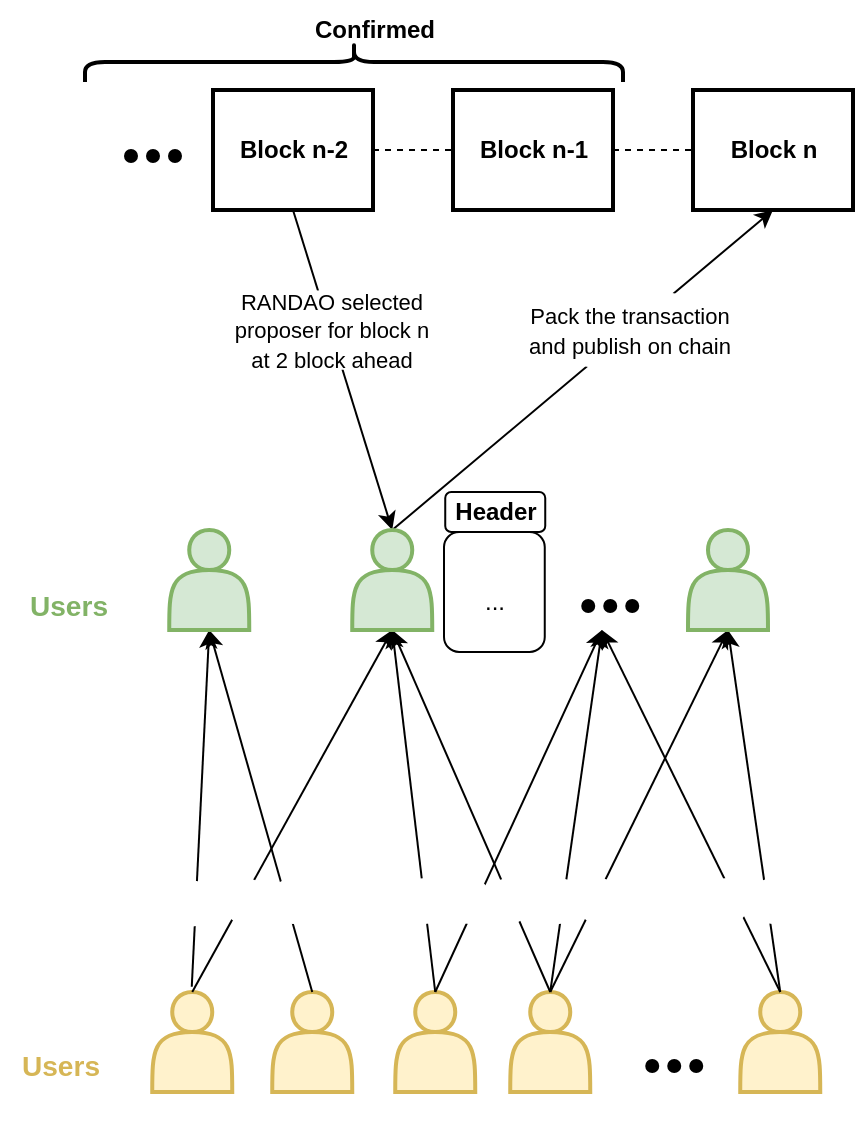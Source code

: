 <mxfile version="26.1.0">
  <diagram name="Page-1" id="uq0ruCk3_rSD9SvaCY8R">
    <mxGraphModel dx="786" dy="640" grid="1" gridSize="10" guides="1" tooltips="1" connect="1" arrows="1" fold="1" page="1" pageScale="1" pageWidth="827" pageHeight="1169" math="0" shadow="0">
      <root>
        <mxCell id="0" />
        <mxCell id="1" parent="0" />
        <mxCell id="N9PLPj0RIy9fikIjidYl-1" value="&lt;b&gt;Block n-1&lt;/b&gt;" style="rounded=0;whiteSpace=wrap;html=1;strokeWidth=2;" vertex="1" parent="1">
          <mxGeometry x="265.5" y="70" width="80" height="60" as="geometry" />
        </mxCell>
        <mxCell id="N9PLPj0RIy9fikIjidYl-2" value="&lt;b&gt;Block n&lt;/b&gt;" style="rounded=0;whiteSpace=wrap;html=1;strokeWidth=2;" vertex="1" parent="1">
          <mxGeometry x="385.5" y="70" width="80" height="60" as="geometry" />
        </mxCell>
        <mxCell id="N9PLPj0RIy9fikIjidYl-3" value="" style="endArrow=none;dashed=1;html=1;rounded=0;entryX=0;entryY=0.5;entryDx=0;entryDy=0;" edge="1" parent="1" source="N9PLPj0RIy9fikIjidYl-1" target="N9PLPj0RIy9fikIjidYl-2">
          <mxGeometry width="50" height="50" relative="1" as="geometry">
            <mxPoint x="185.5" y="100" as="sourcePoint" />
            <mxPoint x="245.5" y="99.5" as="targetPoint" />
          </mxGeometry>
        </mxCell>
        <mxCell id="N9PLPj0RIy9fikIjidYl-4" value="&lt;b&gt;Block n-2&lt;/b&gt;" style="rounded=0;whiteSpace=wrap;html=1;strokeWidth=2;" vertex="1" parent="1">
          <mxGeometry x="145.5" y="70" width="80" height="60" as="geometry" />
        </mxCell>
        <mxCell id="N9PLPj0RIy9fikIjidYl-5" value="" style="endArrow=none;dashed=1;html=1;rounded=0;exitX=1;exitY=0.5;exitDx=0;exitDy=0;entryX=0;entryY=0.5;entryDx=0;entryDy=0;" edge="1" parent="1" source="N9PLPj0RIy9fikIjidYl-4" target="N9PLPj0RIy9fikIjidYl-1">
          <mxGeometry width="50" height="50" relative="1" as="geometry">
            <mxPoint x="355.5" y="110" as="sourcePoint" />
            <mxPoint x="265.5" y="100" as="targetPoint" />
          </mxGeometry>
        </mxCell>
        <mxCell id="N9PLPj0RIy9fikIjidYl-6" value="" style="shape=curlyBracket;whiteSpace=wrap;html=1;rounded=1;labelPosition=left;verticalLabelPosition=middle;align=right;verticalAlign=middle;rotation=90;strokeWidth=2;" vertex="1" parent="1">
          <mxGeometry x="206" y="-78.5" width="20" height="269" as="geometry" />
        </mxCell>
        <mxCell id="N9PLPj0RIy9fikIjidYl-7" value="&lt;b&gt;Confirmed&lt;/b&gt;" style="text;html=1;align=center;verticalAlign=middle;resizable=0;points=[];autosize=1;strokeColor=none;fillColor=none;" vertex="1" parent="1">
          <mxGeometry x="185.5" y="25" width="80" height="30" as="geometry" />
        </mxCell>
        <mxCell id="N9PLPj0RIy9fikIjidYl-12" value="" style="shape=actor;whiteSpace=wrap;html=1;strokeWidth=2;fillColor=#fff2cc;strokeColor=#d6b656;" vertex="1" parent="1">
          <mxGeometry x="115.12" y="521" width="40" height="50" as="geometry" />
        </mxCell>
        <mxCell id="N9PLPj0RIy9fikIjidYl-13" value="" style="shape=actor;whiteSpace=wrap;html=1;strokeWidth=2;fillColor=#fff2cc;strokeColor=#d6b656;" vertex="1" parent="1">
          <mxGeometry x="294.12" y="521" width="40" height="50" as="geometry" />
        </mxCell>
        <mxCell id="N9PLPj0RIy9fikIjidYl-14" value="" style="shape=actor;whiteSpace=wrap;html=1;strokeWidth=2;fillColor=#fff2cc;strokeColor=#d6b656;" vertex="1" parent="1">
          <mxGeometry x="236.62" y="521" width="40" height="50" as="geometry" />
        </mxCell>
        <mxCell id="N9PLPj0RIy9fikIjidYl-15" value="" style="shape=actor;whiteSpace=wrap;html=1;strokeWidth=2;fillColor=#fff2cc;strokeColor=#d6b656;" vertex="1" parent="1">
          <mxGeometry x="175.12" y="521" width="40" height="50" as="geometry" />
        </mxCell>
        <mxCell id="N9PLPj0RIy9fikIjidYl-16" value="" style="shape=actor;whiteSpace=wrap;html=1;strokeWidth=2;fillColor=#fff2cc;strokeColor=#d6b656;" vertex="1" parent="1">
          <mxGeometry x="409.12" y="521" width="40" height="50" as="geometry" />
        </mxCell>
        <mxCell id="N9PLPj0RIy9fikIjidYl-17" value="" style="group" vertex="1" connectable="0" parent="1">
          <mxGeometry x="102.5" y="100" width="26" height="6" as="geometry" />
        </mxCell>
        <mxCell id="N9PLPj0RIy9fikIjidYl-18" value="" style="ellipse;shape=doubleEllipse;whiteSpace=wrap;html=1;aspect=fixed;fillColor=#000000;" vertex="1" parent="N9PLPj0RIy9fikIjidYl-17">
          <mxGeometry x="-1" width="6" height="6" as="geometry" />
        </mxCell>
        <mxCell id="N9PLPj0RIy9fikIjidYl-19" value="" style="ellipse;shape=doubleEllipse;whiteSpace=wrap;html=1;aspect=fixed;fillColor=#000000;" vertex="1" parent="N9PLPj0RIy9fikIjidYl-17">
          <mxGeometry x="10" width="6" height="6" as="geometry" />
        </mxCell>
        <mxCell id="N9PLPj0RIy9fikIjidYl-20" value="" style="ellipse;shape=doubleEllipse;whiteSpace=wrap;html=1;aspect=fixed;fillColor=#000000;" vertex="1" parent="N9PLPj0RIy9fikIjidYl-17">
          <mxGeometry x="21" width="6" height="6" as="geometry" />
        </mxCell>
        <mxCell id="N9PLPj0RIy9fikIjidYl-29" value="" style="endArrow=classic;html=1;rounded=0;exitX=0.5;exitY=0;exitDx=0;exitDy=0;entryX=0.5;entryY=1;entryDx=0;entryDy=0;" edge="1" parent="1" source="N9PLPj0RIy9fikIjidYl-130" target="N9PLPj0RIy9fikIjidYl-2">
          <mxGeometry width="50" height="50" relative="1" as="geometry">
            <mxPoint x="327" y="216" as="sourcePoint" />
            <mxPoint x="401" y="271" as="targetPoint" />
          </mxGeometry>
        </mxCell>
        <mxCell id="N9PLPj0RIy9fikIjidYl-30" value="" style="endArrow=classic;html=1;rounded=0;exitX=0.5;exitY=1;exitDx=0;exitDy=0;entryX=0.5;entryY=0;entryDx=0;entryDy=0;" edge="1" parent="1" source="N9PLPj0RIy9fikIjidYl-4" target="N9PLPj0RIy9fikIjidYl-130">
          <mxGeometry width="50" height="50" relative="1" as="geometry">
            <mxPoint x="351" y="321" as="sourcePoint" />
            <mxPoint x="321" y="203.5" as="targetPoint" />
          </mxGeometry>
        </mxCell>
        <mxCell id="N9PLPj0RIy9fikIjidYl-31" value="" style="group" vertex="1" connectable="0" parent="1">
          <mxGeometry x="363.12" y="555" width="26" height="6" as="geometry" />
        </mxCell>
        <mxCell id="N9PLPj0RIy9fikIjidYl-32" value="" style="ellipse;shape=doubleEllipse;whiteSpace=wrap;html=1;aspect=fixed;fillColor=#000000;" vertex="1" parent="N9PLPj0RIy9fikIjidYl-31">
          <mxGeometry x="-1" width="6" height="6" as="geometry" />
        </mxCell>
        <mxCell id="N9PLPj0RIy9fikIjidYl-33" value="" style="ellipse;shape=doubleEllipse;whiteSpace=wrap;html=1;aspect=fixed;fillColor=#000000;" vertex="1" parent="N9PLPj0RIy9fikIjidYl-31">
          <mxGeometry x="10" width="6" height="6" as="geometry" />
        </mxCell>
        <mxCell id="N9PLPj0RIy9fikIjidYl-34" value="" style="ellipse;shape=doubleEllipse;whiteSpace=wrap;html=1;aspect=fixed;fillColor=#000000;" vertex="1" parent="N9PLPj0RIy9fikIjidYl-31">
          <mxGeometry x="21" width="6" height="6" as="geometry" />
        </mxCell>
        <mxCell id="N9PLPj0RIy9fikIjidYl-40" value="" style="endArrow=classic;html=1;rounded=0;entryX=0.5;entryY=1;entryDx=0;entryDy=0;exitX=0.5;exitY=0;exitDx=0;exitDy=0;" edge="1" parent="1" source="N9PLPj0RIy9fikIjidYl-12" target="N9PLPj0RIy9fikIjidYl-130">
          <mxGeometry width="50" height="50" relative="1" as="geometry">
            <mxPoint x="135.37" y="496" as="sourcePoint" />
            <mxPoint x="255.12" y="427" as="targetPoint" />
          </mxGeometry>
        </mxCell>
        <mxCell id="N9PLPj0RIy9fikIjidYl-41" value="" style="endArrow=classic;html=1;rounded=0;entryX=0.5;entryY=1;entryDx=0;entryDy=0;exitX=0.5;exitY=0;exitDx=0;exitDy=0;" edge="1" parent="1" source="N9PLPj0RIy9fikIjidYl-15" target="N9PLPj0RIy9fikIjidYl-129">
          <mxGeometry width="50" height="50" relative="1" as="geometry">
            <mxPoint x="195.37" y="496" as="sourcePoint" />
            <mxPoint x="135.12" y="427" as="targetPoint" />
          </mxGeometry>
        </mxCell>
        <mxCell id="N9PLPj0RIy9fikIjidYl-42" value="" style="endArrow=classic;html=1;rounded=0;entryX=0.5;entryY=1;entryDx=0;entryDy=0;exitX=0.494;exitY=-0.052;exitDx=0;exitDy=0;exitPerimeter=0;" edge="1" parent="1" source="N9PLPj0RIy9fikIjidYl-12" target="N9PLPj0RIy9fikIjidYl-129">
          <mxGeometry width="50" height="50" relative="1" as="geometry">
            <mxPoint x="135.37" y="496" as="sourcePoint" />
            <mxPoint x="135.12" y="427" as="targetPoint" />
          </mxGeometry>
        </mxCell>
        <mxCell id="N9PLPj0RIy9fikIjidYl-43" value="" style="endArrow=classic;html=1;rounded=0;exitX=0.5;exitY=0;exitDx=0;exitDy=0;entryX=0.5;entryY=1;entryDx=0;entryDy=0;" edge="1" parent="1" source="N9PLPj0RIy9fikIjidYl-14" target="N9PLPj0RIy9fikIjidYl-130">
          <mxGeometry width="50" height="50" relative="1" as="geometry">
            <mxPoint x="230.87" y="501" as="sourcePoint" />
            <mxPoint x="255" y="427" as="targetPoint" />
          </mxGeometry>
        </mxCell>
        <mxCell id="N9PLPj0RIy9fikIjidYl-44" value="" style="endArrow=classic;html=1;rounded=0;exitX=0.5;exitY=0;exitDx=0;exitDy=0;" edge="1" parent="1" source="N9PLPj0RIy9fikIjidYl-14">
          <mxGeometry width="50" height="50" relative="1" as="geometry">
            <mxPoint x="250.87" y="497" as="sourcePoint" />
            <mxPoint x="340" y="340" as="targetPoint" />
          </mxGeometry>
        </mxCell>
        <mxCell id="N9PLPj0RIy9fikIjidYl-45" value="" style="endArrow=classic;html=1;rounded=0;exitX=0.5;exitY=0;exitDx=0;exitDy=0;entryX=0.5;entryY=1;entryDx=0;entryDy=0;" edge="1" parent="1" source="N9PLPj0RIy9fikIjidYl-13" target="N9PLPj0RIy9fikIjidYl-131">
          <mxGeometry width="50" height="50" relative="1" as="geometry">
            <mxPoint x="330.87" y="501" as="sourcePoint" />
            <mxPoint x="429.12" y="427" as="targetPoint" />
          </mxGeometry>
        </mxCell>
        <mxCell id="N9PLPj0RIy9fikIjidYl-46" value="" style="endArrow=classic;html=1;rounded=0;exitX=0.5;exitY=0;exitDx=0;exitDy=0;" edge="1" parent="1" source="N9PLPj0RIy9fikIjidYl-13">
          <mxGeometry width="50" height="50" relative="1" as="geometry">
            <mxPoint x="310.87" y="501" as="sourcePoint" />
            <mxPoint x="340" y="340" as="targetPoint" />
          </mxGeometry>
        </mxCell>
        <mxCell id="N9PLPj0RIy9fikIjidYl-47" value="" style="endArrow=classic;html=1;rounded=0;exitX=0.5;exitY=0;exitDx=0;exitDy=0;entryX=0.5;entryY=1;entryDx=0;entryDy=0;" edge="1" parent="1" source="N9PLPj0RIy9fikIjidYl-13" target="N9PLPj0RIy9fikIjidYl-130">
          <mxGeometry width="50" height="50" relative="1" as="geometry">
            <mxPoint x="205.37" y="477" as="sourcePoint" />
            <mxPoint x="255.12" y="427" as="targetPoint" />
          </mxGeometry>
        </mxCell>
        <mxCell id="N9PLPj0RIy9fikIjidYl-48" value="" style="endArrow=classic;html=1;rounded=0;exitX=0.5;exitY=0;exitDx=0;exitDy=0;entryX=0.5;entryY=1;entryDx=0;entryDy=0;" edge="1" parent="1" source="N9PLPj0RIy9fikIjidYl-16" target="N9PLPj0RIy9fikIjidYl-131">
          <mxGeometry width="50" height="50" relative="1" as="geometry">
            <mxPoint x="409.12" y="496" as="sourcePoint" />
            <mxPoint x="429.12" y="427" as="targetPoint" />
          </mxGeometry>
        </mxCell>
        <mxCell id="N9PLPj0RIy9fikIjidYl-54" value="&lt;h3&gt;&lt;font style=&quot;color: light-dark(rgb(214, 182, 86), rgb(105, 70, 122));&quot;&gt;Users&lt;/font&gt;&lt;/h3&gt;" style="text;html=1;align=center;verticalAlign=middle;resizable=0;points=[];autosize=1;strokeColor=none;fillColor=none;" vertex="1" parent="1">
          <mxGeometry x="39.12" y="528" width="60" height="60" as="geometry" />
        </mxCell>
        <mxCell id="N9PLPj0RIy9fikIjidYl-57" value="" style="group" vertex="1" connectable="0" parent="1">
          <mxGeometry x="150.12" y="464" width="23" height="23" as="geometry" />
        </mxCell>
        <mxCell id="N9PLPj0RIy9fikIjidYl-58" value="" style="ellipse;whiteSpace=wrap;html=1;aspect=fixed;fillColor=default;strokeColor=none;" vertex="1" parent="N9PLPj0RIy9fikIjidYl-57">
          <mxGeometry width="23" height="23" as="geometry" />
        </mxCell>
        <mxCell id="N9PLPj0RIy9fikIjidYl-59" value="" style="shape=image;html=1;verticalAlign=top;verticalLabelPosition=bottom;labelBackgroundColor=#ffffff;imageAspect=0;aspect=fixed;image=https://cdn0.iconfinder.com/data/icons/basic-e-commerce-line/48/Receipt_success-128.png" vertex="1" parent="N9PLPj0RIy9fikIjidYl-57">
          <mxGeometry x="2.88" y="2.88" width="17.25" height="17.25" as="geometry" />
        </mxCell>
        <mxCell id="N9PLPj0RIy9fikIjidYl-60" value="" style="group" vertex="1" connectable="0" parent="1">
          <mxGeometry x="123.62" y="465.25" width="23" height="23" as="geometry" />
        </mxCell>
        <mxCell id="N9PLPj0RIy9fikIjidYl-61" value="" style="ellipse;whiteSpace=wrap;html=1;aspect=fixed;fillColor=default;strokeColor=none;" vertex="1" parent="N9PLPj0RIy9fikIjidYl-60">
          <mxGeometry width="23" height="23" as="geometry" />
        </mxCell>
        <mxCell id="N9PLPj0RIy9fikIjidYl-62" value="" style="shape=image;html=1;verticalAlign=top;verticalLabelPosition=bottom;labelBackgroundColor=#ffffff;imageAspect=0;aspect=fixed;image=https://cdn0.iconfinder.com/data/icons/basic-e-commerce-line/48/Receipt_success-128.png" vertex="1" parent="N9PLPj0RIy9fikIjidYl-60">
          <mxGeometry x="2.88" y="1.88" width="17.25" height="17.25" as="geometry" />
        </mxCell>
        <mxCell id="N9PLPj0RIy9fikIjidYl-63" value="" style="group" vertex="1" connectable="0" parent="1">
          <mxGeometry x="174" y="464" width="23" height="23" as="geometry" />
        </mxCell>
        <mxCell id="N9PLPj0RIy9fikIjidYl-64" value="" style="ellipse;whiteSpace=wrap;html=1;aspect=fixed;fillColor=default;strokeColor=none;" vertex="1" parent="N9PLPj0RIy9fikIjidYl-63">
          <mxGeometry width="23" height="23" as="geometry" />
        </mxCell>
        <mxCell id="N9PLPj0RIy9fikIjidYl-65" value="" style="shape=image;html=1;verticalAlign=top;verticalLabelPosition=bottom;labelBackgroundColor=#ffffff;imageAspect=0;aspect=fixed;image=https://cdn0.iconfinder.com/data/icons/basic-e-commerce-line/48/Receipt_success-128.png" vertex="1" parent="N9PLPj0RIy9fikIjidYl-63">
          <mxGeometry x="2.88" y="2.88" width="17.25" height="17.25" as="geometry" />
        </mxCell>
        <mxCell id="N9PLPj0RIy9fikIjidYl-66" value="" style="group" vertex="1" connectable="0" parent="1">
          <mxGeometry x="240" y="464" width="23" height="23" as="geometry" />
        </mxCell>
        <mxCell id="N9PLPj0RIy9fikIjidYl-67" value="" style="ellipse;whiteSpace=wrap;html=1;aspect=fixed;fillColor=default;strokeColor=none;" vertex="1" parent="N9PLPj0RIy9fikIjidYl-66">
          <mxGeometry width="23" height="23" as="geometry" />
        </mxCell>
        <mxCell id="N9PLPj0RIy9fikIjidYl-68" value="" style="shape=image;html=1;verticalAlign=top;verticalLabelPosition=bottom;labelBackgroundColor=#ffffff;imageAspect=0;aspect=fixed;image=https://cdn0.iconfinder.com/data/icons/basic-e-commerce-line/48/Receipt_success-128.png" vertex="1" parent="N9PLPj0RIy9fikIjidYl-66">
          <mxGeometry x="2.88" y="2.88" width="17.25" height="17.25" as="geometry" />
        </mxCell>
        <mxCell id="N9PLPj0RIy9fikIjidYl-69" value="" style="group" vertex="1" connectable="0" parent="1">
          <mxGeometry x="282" y="464" width="23" height="23" as="geometry" />
        </mxCell>
        <mxCell id="N9PLPj0RIy9fikIjidYl-70" value="" style="ellipse;whiteSpace=wrap;html=1;aspect=fixed;fillColor=default;strokeColor=none;" vertex="1" parent="N9PLPj0RIy9fikIjidYl-69">
          <mxGeometry width="23" height="23" as="geometry" />
        </mxCell>
        <mxCell id="N9PLPj0RIy9fikIjidYl-71" value="" style="shape=image;html=1;verticalAlign=top;verticalLabelPosition=bottom;labelBackgroundColor=#ffffff;imageAspect=0;aspect=fixed;image=https://cdn0.iconfinder.com/data/icons/basic-e-commerce-line/48/Receipt_success-128.png" vertex="1" parent="N9PLPj0RIy9fikIjidYl-69">
          <mxGeometry x="2.88" y="2.88" width="17.25" height="17.25" as="geometry" />
        </mxCell>
        <mxCell id="N9PLPj0RIy9fikIjidYl-72" value="" style="group" vertex="1" connectable="0" parent="1">
          <mxGeometry x="307" y="464" width="23" height="23" as="geometry" />
        </mxCell>
        <mxCell id="N9PLPj0RIy9fikIjidYl-73" value="" style="ellipse;whiteSpace=wrap;html=1;aspect=fixed;fillColor=default;strokeColor=none;" vertex="1" parent="N9PLPj0RIy9fikIjidYl-72">
          <mxGeometry width="23" height="23" as="geometry" />
        </mxCell>
        <mxCell id="N9PLPj0RIy9fikIjidYl-74" value="" style="shape=image;html=1;verticalAlign=top;verticalLabelPosition=bottom;labelBackgroundColor=#ffffff;imageAspect=0;aspect=fixed;image=https://cdn0.iconfinder.com/data/icons/basic-e-commerce-line/48/Receipt_success-128.png" vertex="1" parent="N9PLPj0RIy9fikIjidYl-72">
          <mxGeometry x="2.88" y="2.88" width="17.25" height="17.25" as="geometry" />
        </mxCell>
        <mxCell id="N9PLPj0RIy9fikIjidYl-75" value="" style="group" vertex="1" connectable="0" parent="1">
          <mxGeometry x="327" y="464" width="23" height="23" as="geometry" />
        </mxCell>
        <mxCell id="N9PLPj0RIy9fikIjidYl-76" value="" style="ellipse;whiteSpace=wrap;html=1;aspect=fixed;fillColor=default;strokeColor=none;" vertex="1" parent="N9PLPj0RIy9fikIjidYl-75">
          <mxGeometry width="23" height="23" as="geometry" />
        </mxCell>
        <mxCell id="N9PLPj0RIy9fikIjidYl-77" value="" style="shape=image;html=1;verticalAlign=top;verticalLabelPosition=bottom;labelBackgroundColor=#ffffff;imageAspect=0;aspect=fixed;image=https://cdn0.iconfinder.com/data/icons/basic-e-commerce-line/48/Receipt_success-128.png" vertex="1" parent="N9PLPj0RIy9fikIjidYl-75">
          <mxGeometry x="2.88" y="2.88" width="17.25" height="17.25" as="geometry" />
        </mxCell>
        <mxCell id="N9PLPj0RIy9fikIjidYl-81" value="" style="group" vertex="1" connectable="0" parent="1">
          <mxGeometry x="414" y="464" width="23" height="23" as="geometry" />
        </mxCell>
        <mxCell id="N9PLPj0RIy9fikIjidYl-82" value="" style="ellipse;whiteSpace=wrap;html=1;aspect=fixed;fillColor=default;strokeColor=none;" vertex="1" parent="N9PLPj0RIy9fikIjidYl-81">
          <mxGeometry width="23" height="23" as="geometry" />
        </mxCell>
        <mxCell id="N9PLPj0RIy9fikIjidYl-83" value="" style="shape=image;html=1;verticalAlign=top;verticalLabelPosition=bottom;labelBackgroundColor=#ffffff;imageAspect=0;aspect=fixed;image=https://cdn0.iconfinder.com/data/icons/basic-e-commerce-line/48/Receipt_success-128.png" vertex="1" parent="N9PLPj0RIy9fikIjidYl-81">
          <mxGeometry x="2.88" y="2.88" width="17.25" height="17.25" as="geometry" />
        </mxCell>
        <mxCell id="N9PLPj0RIy9fikIjidYl-129" value="" style="shape=actor;whiteSpace=wrap;html=1;strokeWidth=2;fillColor=#d5e8d4;strokeColor=#82b366;" vertex="1" parent="1">
          <mxGeometry x="123.62" y="290" width="40" height="50" as="geometry" />
        </mxCell>
        <mxCell id="N9PLPj0RIy9fikIjidYl-130" value="" style="shape=actor;whiteSpace=wrap;html=1;strokeWidth=2;fillColor=#d5e8d4;strokeColor=#82b366;" vertex="1" parent="1">
          <mxGeometry x="215.12" y="290" width="40" height="50" as="geometry" />
        </mxCell>
        <mxCell id="N9PLPj0RIy9fikIjidYl-131" value="" style="shape=actor;whiteSpace=wrap;html=1;strokeWidth=2;fillColor=#d5e8d4;strokeColor=#82b366;" vertex="1" parent="1">
          <mxGeometry x="383" y="290" width="40" height="50" as="geometry" />
        </mxCell>
        <mxCell id="N9PLPj0RIy9fikIjidYl-133" value="" style="group" vertex="1" connectable="0" parent="1">
          <mxGeometry x="313.12" y="325" width="26" height="6" as="geometry" />
        </mxCell>
        <mxCell id="N9PLPj0RIy9fikIjidYl-134" value="" style="ellipse;shape=doubleEllipse;whiteSpace=wrap;html=1;aspect=fixed;fillColor=#000000;" vertex="1" parent="N9PLPj0RIy9fikIjidYl-133">
          <mxGeometry x="17" width="6" height="6" as="geometry" />
        </mxCell>
        <mxCell id="N9PLPj0RIy9fikIjidYl-135" value="" style="ellipse;shape=doubleEllipse;whiteSpace=wrap;html=1;aspect=fixed;fillColor=#000000;" vertex="1" parent="N9PLPj0RIy9fikIjidYl-133">
          <mxGeometry x="28" width="6" height="6" as="geometry" />
        </mxCell>
        <mxCell id="N9PLPj0RIy9fikIjidYl-136" value="" style="ellipse;shape=doubleEllipse;whiteSpace=wrap;html=1;aspect=fixed;fillColor=#000000;" vertex="1" parent="N9PLPj0RIy9fikIjidYl-133">
          <mxGeometry x="39" width="6" height="6" as="geometry" />
        </mxCell>
        <mxCell id="N9PLPj0RIy9fikIjidYl-137" value="" style="endArrow=classic;html=1;rounded=0;exitX=0.5;exitY=0;exitDx=0;exitDy=0;" edge="1" parent="1" source="N9PLPj0RIy9fikIjidYl-16">
          <mxGeometry width="50" height="50" relative="1" as="geometry">
            <mxPoint x="430" y="520" as="sourcePoint" />
            <mxPoint x="340" y="340" as="targetPoint" />
          </mxGeometry>
        </mxCell>
        <mxCell id="N9PLPj0RIy9fikIjidYl-138" value="" style="group" vertex="1" connectable="0" parent="1">
          <mxGeometry x="391" y="464" width="23" height="23" as="geometry" />
        </mxCell>
        <mxCell id="N9PLPj0RIy9fikIjidYl-139" value="" style="ellipse;whiteSpace=wrap;html=1;aspect=fixed;fillColor=default;strokeColor=none;" vertex="1" parent="N9PLPj0RIy9fikIjidYl-138">
          <mxGeometry width="23" height="23" as="geometry" />
        </mxCell>
        <mxCell id="N9PLPj0RIy9fikIjidYl-140" value="" style="shape=image;html=1;verticalAlign=top;verticalLabelPosition=bottom;labelBackgroundColor=#ffffff;imageAspect=0;aspect=fixed;image=https://cdn0.iconfinder.com/data/icons/basic-e-commerce-line/48/Receipt_success-128.png" vertex="1" parent="N9PLPj0RIy9fikIjidYl-138">
          <mxGeometry x="2.88" y="2.88" width="17.25" height="17.25" as="geometry" />
        </mxCell>
        <mxCell id="N9PLPj0RIy9fikIjidYl-141" value="" style="group" vertex="1" connectable="0" parent="1">
          <mxGeometry x="262" y="464" width="23" height="23" as="geometry" />
        </mxCell>
        <mxCell id="N9PLPj0RIy9fikIjidYl-142" value="" style="ellipse;whiteSpace=wrap;html=1;aspect=fixed;fillColor=default;strokeColor=none;" vertex="1" parent="N9PLPj0RIy9fikIjidYl-141">
          <mxGeometry width="23" height="23" as="geometry" />
        </mxCell>
        <mxCell id="N9PLPj0RIy9fikIjidYl-143" value="" style="shape=image;html=1;verticalAlign=top;verticalLabelPosition=bottom;labelBackgroundColor=#ffffff;imageAspect=0;aspect=fixed;image=https://cdn0.iconfinder.com/data/icons/basic-e-commerce-line/48/Receipt_success-128.png" vertex="1" parent="N9PLPj0RIy9fikIjidYl-141">
          <mxGeometry x="2.88" y="2.88" width="17.25" height="17.25" as="geometry" />
        </mxCell>
        <mxCell id="N9PLPj0RIy9fikIjidYl-144" value="&lt;h3&gt;&lt;font style=&quot;color: light-dark(rgb(130, 179, 102), rgb(105, 70, 122));&quot;&gt;Users&lt;/font&gt;&lt;/h3&gt;" style="text;html=1;align=center;verticalAlign=middle;resizable=0;points=[];autosize=1;strokeColor=none;fillColor=none;" vertex="1" parent="1">
          <mxGeometry x="42.5" y="298" width="60" height="60" as="geometry" />
        </mxCell>
        <mxCell id="N9PLPj0RIy9fikIjidYl-145" value="" style="group" vertex="1" connectable="0" parent="1">
          <mxGeometry x="261" y="271" width="50.62" height="80" as="geometry" />
        </mxCell>
        <mxCell id="N9PLPj0RIy9fikIjidYl-146" value="Header" style="rounded=1;whiteSpace=wrap;html=1;fontStyle=1" vertex="1" parent="N9PLPj0RIy9fikIjidYl-145">
          <mxGeometry x="0.62" width="50" height="20" as="geometry" />
        </mxCell>
        <mxCell id="N9PLPj0RIy9fikIjidYl-147" value="" style="group" vertex="1" connectable="0" parent="N9PLPj0RIy9fikIjidYl-145">
          <mxGeometry y="20" width="50.38" height="60" as="geometry" />
        </mxCell>
        <mxCell id="N9PLPj0RIy9fikIjidYl-148" value="" style="rounded=1;whiteSpace=wrap;html=1;" vertex="1" parent="N9PLPj0RIy9fikIjidYl-147">
          <mxGeometry width="50.38" height="60" as="geometry" />
        </mxCell>
        <mxCell id="N9PLPj0RIy9fikIjidYl-149" value="" style="shape=image;html=1;verticalAlign=top;verticalLabelPosition=bottom;labelBackgroundColor=#ffffff;imageAspect=0;aspect=fixed;image=https://cdn0.iconfinder.com/data/icons/basic-e-commerce-line/48/Receipt_success-128.png" vertex="1" parent="N9PLPj0RIy9fikIjidYl-147">
          <mxGeometry x="17.952" y="1.75" width="14.484" height="14.484" as="geometry" />
        </mxCell>
        <mxCell id="N9PLPj0RIy9fikIjidYl-150" value="" style="shape=image;html=1;verticalAlign=top;verticalLabelPosition=bottom;labelBackgroundColor=#ffffff;imageAspect=0;aspect=fixed;image=https://cdn0.iconfinder.com/data/icons/basic-e-commerce-line/48/Receipt_success-128.png" vertex="1" parent="N9PLPj0RIy9fikIjidYl-147">
          <mxGeometry x="17.952" y="18" width="14.484" height="14.484" as="geometry" />
        </mxCell>
        <mxCell id="N9PLPj0RIy9fikIjidYl-151" value="" style="shape=image;html=1;verticalAlign=top;verticalLabelPosition=bottom;labelBackgroundColor=#ffffff;imageAspect=0;aspect=fixed;image=https://cdn0.iconfinder.com/data/icons/basic-e-commerce-line/48/Receipt_success-128.png" vertex="1" parent="N9PLPj0RIy9fikIjidYl-147">
          <mxGeometry x="17.952" y="42.75" width="14.484" height="14.484" as="geometry" />
        </mxCell>
        <mxCell id="N9PLPj0RIy9fikIjidYl-152" value="..." style="text;html=1;align=center;verticalAlign=middle;resizable=0;points=[];autosize=1;strokeColor=none;fillColor=none;" vertex="1" parent="N9PLPj0RIy9fikIjidYl-147">
          <mxGeometry x="9.595" y="20.25" width="30" height="30" as="geometry" />
        </mxCell>
        <mxCell id="N9PLPj0RIy9fikIjidYl-157" value="&lt;span style=&quot;font-size: 11px;&quot;&gt;RANDAO selected proposer for block n at 2 block ahead&lt;/span&gt;" style="ellipse;whiteSpace=wrap;html=1;strokeColor=none;" vertex="1" parent="1">
          <mxGeometry x="150.12" y="170" width="110" height="40" as="geometry" />
        </mxCell>
        <mxCell id="N9PLPj0RIy9fikIjidYl-158" value="&lt;span style=&quot;font-size: 11px;&quot;&gt;Pack the transaction and publish on chain&lt;/span&gt;" style="ellipse;whiteSpace=wrap;html=1;strokeColor=none;" vertex="1" parent="1">
          <mxGeometry x="299.12" y="170" width="110" height="40" as="geometry" />
        </mxCell>
      </root>
    </mxGraphModel>
  </diagram>
</mxfile>
